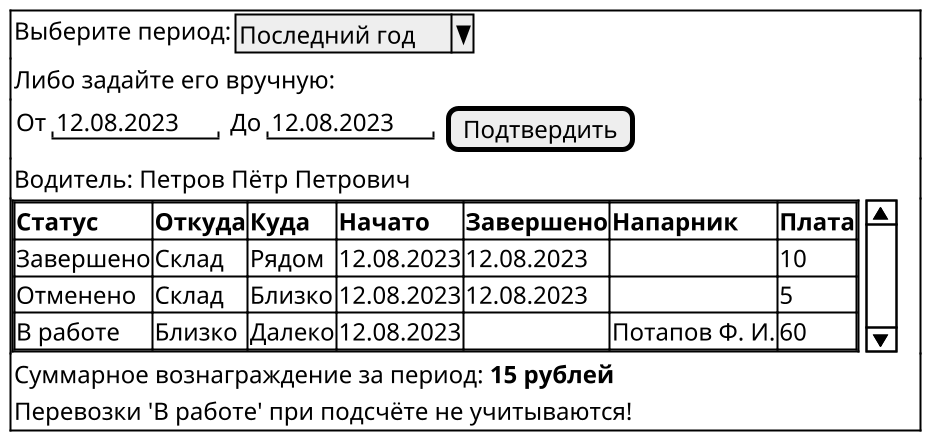 @startsalt

scale 2

{+

{ Выберите период: | ^Последний год^ }
{ Либо задайте его вручную: }
{
    { От | "12.08.2023" } | { До | "12.08.2023" } | [Подтвердить]
}
{ Водитель: Петров Пётр Петрович }
{SI{#
    <b>Статус | <b>Откуда | <b>Куда | <b>Начато | 
    <b>Завершено | <b>Напарник | <b>Плата

    Завершено | Склад  | Рядом  | 12.08.2023 | 12.08.2023 | .             | 10
    Отменено  | Склад  | Близко | 12.08.2023 | 12.08.2023 | .             | 5
    В работе  | Близко | Далеко | 12.08.2023 | .          | Потапов Ф. И. | 60 
}}
{ 
    Суммарное вознаграждение за период: <b>15 рублей 
    Перевозки 'В работе' при подсчёте не учитываются! 
}
 
}

@endsalt

